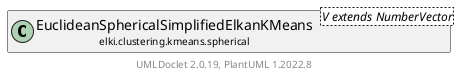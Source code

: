 @startuml
    remove .*\.(Instance|Par|Parameterizer|Factory)$
    set namespaceSeparator none
    hide empty fields
    hide empty methods

    class "<size:14>EuclideanSphericalSimplifiedElkanKMeans.Instance\n<size:10>elki.clustering.kmeans.spherical" as elki.clustering.kmeans.spherical.EuclideanSphericalSimplifiedElkanKMeans.Instance [[EuclideanSphericalSimplifiedElkanKMeans.Instance.html]] {
        ~sums: double[]
        ~newmeans: double[]
        ~upper: WritableDoubleDataStore
        ~lower: WritableDataStore<double[]>
        ~sep: double[]
        +Instance(Relation<? extends NumberVector>, double[])
        +iterate(int): int
        #initialAssignToNearestCluster(): int
        #assignToNearestCluster(): int
        #updateBounds(double[]): void
        #getLogger(): Logging
    }

    class "<size:14>SphericalKMeans.Instance\n<size:10>elki.clustering.kmeans.spherical" as elki.clustering.kmeans.spherical.SphericalKMeans.Instance [[SphericalKMeans.Instance.html]]
    class "<size:14>EuclideanSphericalSimplifiedElkanKMeans\n<size:10>elki.clustering.kmeans.spherical" as elki.clustering.kmeans.spherical.EuclideanSphericalSimplifiedElkanKMeans<V extends NumberVector> [[EuclideanSphericalSimplifiedElkanKMeans.html]]

    elki.clustering.kmeans.spherical.SphericalKMeans.Instance <|-- elki.clustering.kmeans.spherical.EuclideanSphericalSimplifiedElkanKMeans.Instance
    elki.clustering.kmeans.spherical.EuclideanSphericalSimplifiedElkanKMeans +-- elki.clustering.kmeans.spherical.EuclideanSphericalSimplifiedElkanKMeans.Instance

    center footer UMLDoclet 2.0.19, PlantUML 1.2022.8
@enduml
